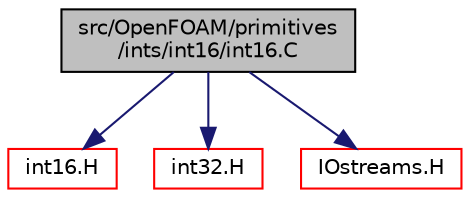 digraph "src/OpenFOAM/primitives/ints/int16/int16.C"
{
  bgcolor="transparent";
  edge [fontname="Helvetica",fontsize="10",labelfontname="Helvetica",labelfontsize="10"];
  node [fontname="Helvetica",fontsize="10",shape=record];
  Node1 [label="src/OpenFOAM/primitives\l/ints/int16/int16.C",height=0.2,width=0.4,color="black", fillcolor="grey75", style="filled" fontcolor="black"];
  Node1 -> Node2 [color="midnightblue",fontsize="10",style="solid",fontname="Helvetica"];
  Node2 [label="int16.H",height=0.2,width=0.4,color="red",URL="$int16_8H.html",tooltip="16bit signed integer. I/O is done via an int32. "];
  Node1 -> Node3 [color="midnightblue",fontsize="10",style="solid",fontname="Helvetica"];
  Node3 [label="int32.H",height=0.2,width=0.4,color="red",URL="$int32_8H.html",tooltip="32bit signed integer "];
  Node1 -> Node4 [color="midnightblue",fontsize="10",style="solid",fontname="Helvetica"];
  Node4 [label="IOstreams.H",height=0.2,width=0.4,color="red",URL="$IOstreams_8H.html",tooltip="Useful combination of include files which define Sin, Sout and Serr and the use of IO streams general..."];
}
